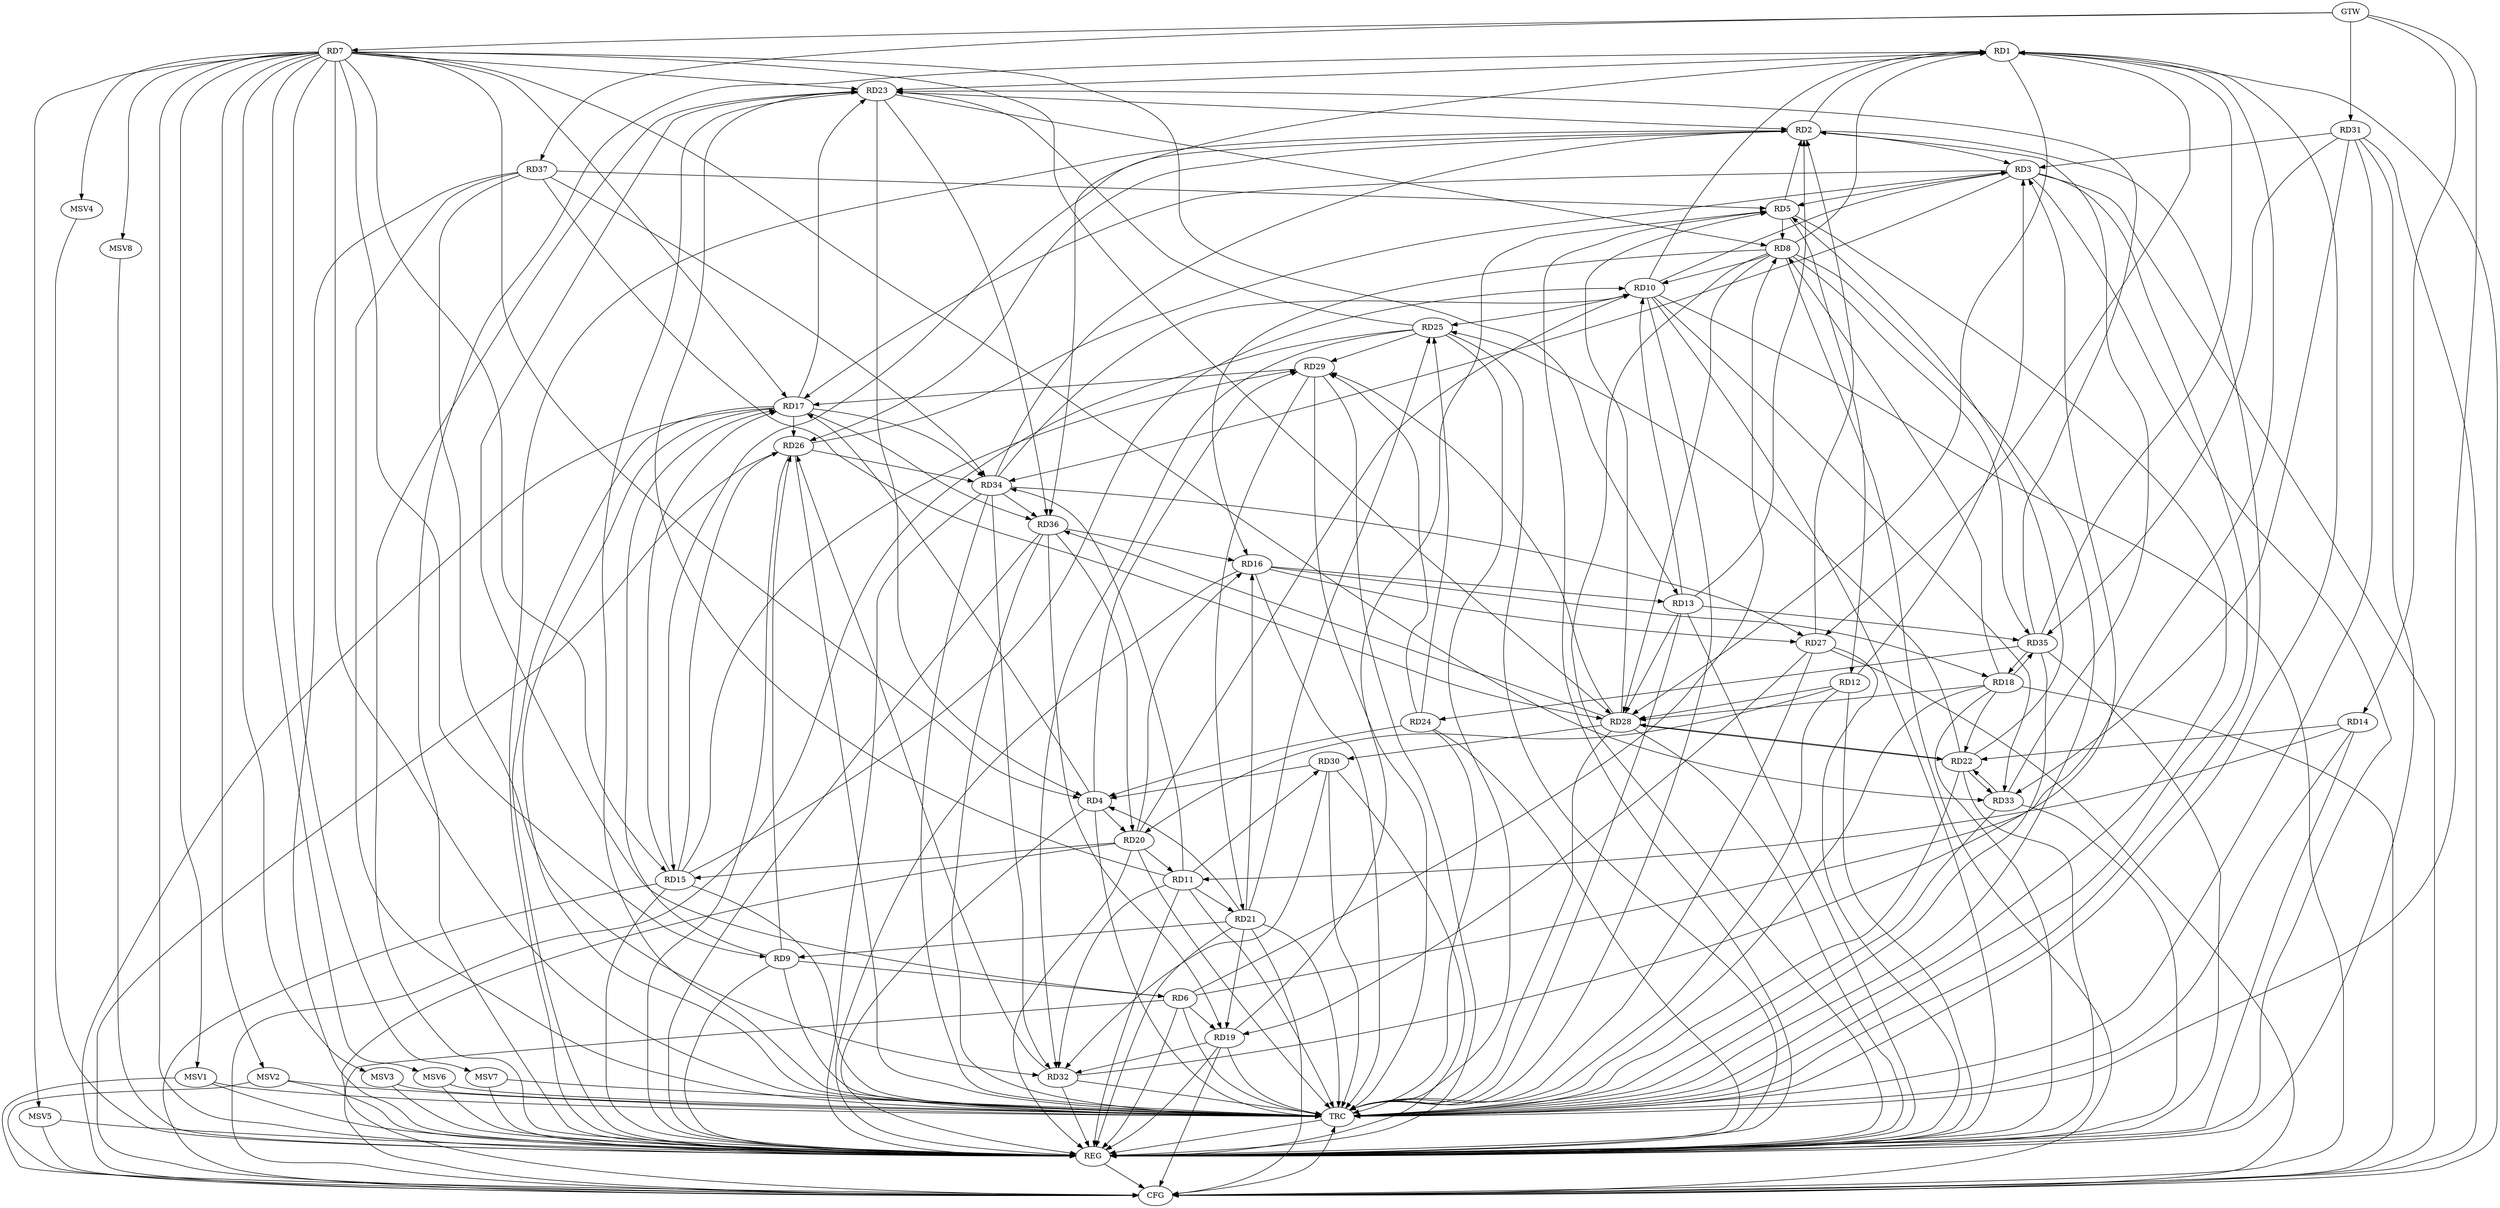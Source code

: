 strict digraph G {
  RD1 [ label="RD1" ];
  RD2 [ label="RD2" ];
  RD3 [ label="RD3" ];
  RD4 [ label="RD4" ];
  RD5 [ label="RD5" ];
  RD6 [ label="RD6" ];
  RD7 [ label="RD7" ];
  RD8 [ label="RD8" ];
  RD9 [ label="RD9" ];
  RD10 [ label="RD10" ];
  RD11 [ label="RD11" ];
  RD12 [ label="RD12" ];
  RD13 [ label="RD13" ];
  RD14 [ label="RD14" ];
  RD15 [ label="RD15" ];
  RD16 [ label="RD16" ];
  RD17 [ label="RD17" ];
  RD18 [ label="RD18" ];
  RD19 [ label="RD19" ];
  RD20 [ label="RD20" ];
  RD21 [ label="RD21" ];
  RD22 [ label="RD22" ];
  RD23 [ label="RD23" ];
  RD24 [ label="RD24" ];
  RD25 [ label="RD25" ];
  RD26 [ label="RD26" ];
  RD27 [ label="RD27" ];
  RD28 [ label="RD28" ];
  RD29 [ label="RD29" ];
  RD30 [ label="RD30" ];
  RD31 [ label="RD31" ];
  RD32 [ label="RD32" ];
  RD33 [ label="RD33" ];
  RD34 [ label="RD34" ];
  RD35 [ label="RD35" ];
  RD36 [ label="RD36" ];
  RD37 [ label="RD37" ];
  GTW [ label="GTW" ];
  REG [ label="REG" ];
  CFG [ label="CFG" ];
  TRC [ label="TRC" ];
  MSV1 [ label="MSV1" ];
  MSV2 [ label="MSV2" ];
  MSV3 [ label="MSV3" ];
  MSV4 [ label="MSV4" ];
  MSV5 [ label="MSV5" ];
  MSV6 [ label="MSV6" ];
  MSV7 [ label="MSV7" ];
  MSV8 [ label="MSV8" ];
  RD2 -> RD1;
  RD6 -> RD1;
  RD8 -> RD1;
  RD10 -> RD1;
  RD1 -> RD23;
  RD1 -> RD27;
  RD1 -> RD28;
  RD35 -> RD1;
  RD1 -> RD36;
  RD2 -> RD3;
  RD5 -> RD2;
  RD13 -> RD2;
  RD2 -> RD15;
  RD23 -> RD2;
  RD2 -> RD26;
  RD27 -> RD2;
  RD33 -> RD2;
  RD34 -> RD2;
  RD3 -> RD5;
  RD10 -> RD3;
  RD12 -> RD3;
  RD3 -> RD17;
  RD26 -> RD3;
  RD31 -> RD3;
  RD32 -> RD3;
  RD3 -> RD34;
  RD7 -> RD4;
  RD4 -> RD17;
  RD4 -> RD20;
  RD21 -> RD4;
  RD23 -> RD4;
  RD24 -> RD4;
  RD4 -> RD29;
  RD30 -> RD4;
  RD5 -> RD8;
  RD5 -> RD12;
  RD19 -> RD5;
  RD22 -> RD5;
  RD28 -> RD5;
  RD37 -> RD5;
  RD6 -> RD8;
  RD9 -> RD6;
  RD6 -> RD19;
  RD6 -> RD23;
  RD7 -> RD9;
  RD7 -> RD13;
  RD7 -> RD15;
  RD7 -> RD17;
  RD7 -> RD23;
  RD7 -> RD28;
  RD7 -> RD33;
  RD8 -> RD10;
  RD8 -> RD16;
  RD18 -> RD8;
  RD23 -> RD8;
  RD8 -> RD28;
  RD8 -> RD35;
  RD9 -> RD17;
  RD21 -> RD9;
  RD9 -> RD26;
  RD13 -> RD10;
  RD15 -> RD10;
  RD20 -> RD10;
  RD10 -> RD25;
  RD10 -> RD33;
  RD34 -> RD10;
  RD14 -> RD11;
  RD20 -> RD11;
  RD11 -> RD21;
  RD11 -> RD23;
  RD11 -> RD30;
  RD11 -> RD32;
  RD11 -> RD34;
  RD12 -> RD20;
  RD12 -> RD28;
  RD16 -> RD13;
  RD13 -> RD28;
  RD13 -> RD35;
  RD14 -> RD22;
  RD15 -> RD17;
  RD20 -> RD15;
  RD15 -> RD26;
  RD15 -> RD29;
  RD16 -> RD18;
  RD20 -> RD16;
  RD21 -> RD16;
  RD16 -> RD27;
  RD36 -> RD16;
  RD17 -> RD23;
  RD17 -> RD26;
  RD29 -> RD17;
  RD17 -> RD34;
  RD17 -> RD36;
  RD18 -> RD22;
  RD18 -> RD28;
  RD18 -> RD35;
  RD35 -> RD18;
  RD21 -> RD19;
  RD27 -> RD19;
  RD19 -> RD32;
  RD36 -> RD19;
  RD36 -> RD20;
  RD21 -> RD25;
  RD29 -> RD21;
  RD22 -> RD25;
  RD22 -> RD28;
  RD28 -> RD22;
  RD22 -> RD33;
  RD33 -> RD22;
  RD25 -> RD23;
  RD35 -> RD23;
  RD23 -> RD36;
  RD24 -> RD25;
  RD24 -> RD29;
  RD35 -> RD24;
  RD25 -> RD29;
  RD25 -> RD32;
  RD32 -> RD26;
  RD26 -> RD34;
  RD34 -> RD27;
  RD28 -> RD29;
  RD28 -> RD30;
  RD28 -> RD36;
  RD37 -> RD28;
  RD30 -> RD32;
  RD31 -> RD33;
  RD31 -> RD35;
  RD34 -> RD32;
  RD37 -> RD32;
  RD34 -> RD36;
  RD37 -> RD34;
  GTW -> RD7;
  GTW -> RD14;
  GTW -> RD31;
  GTW -> RD37;
  RD1 -> REG;
  RD2 -> REG;
  RD3 -> REG;
  RD4 -> REG;
  RD5 -> REG;
  RD6 -> REG;
  RD7 -> REG;
  RD8 -> REG;
  RD9 -> REG;
  RD10 -> REG;
  RD11 -> REG;
  RD12 -> REG;
  RD13 -> REG;
  RD14 -> REG;
  RD15 -> REG;
  RD16 -> REG;
  RD17 -> REG;
  RD18 -> REG;
  RD19 -> REG;
  RD20 -> REG;
  RD21 -> REG;
  RD22 -> REG;
  RD23 -> REG;
  RD24 -> REG;
  RD25 -> REG;
  RD26 -> REG;
  RD27 -> REG;
  RD28 -> REG;
  RD29 -> REG;
  RD30 -> REG;
  RD31 -> REG;
  RD32 -> REG;
  RD33 -> REG;
  RD34 -> REG;
  RD35 -> REG;
  RD36 -> REG;
  RD37 -> REG;
  RD18 -> CFG;
  RD19 -> CFG;
  RD10 -> CFG;
  RD8 -> CFG;
  RD25 -> CFG;
  RD15 -> CFG;
  RD1 -> CFG;
  RD3 -> CFG;
  RD31 -> CFG;
  RD20 -> CFG;
  RD26 -> CFG;
  RD27 -> CFG;
  RD21 -> CFG;
  RD17 -> CFG;
  RD6 -> CFG;
  REG -> CFG;
  RD1 -> TRC;
  RD2 -> TRC;
  RD3 -> TRC;
  RD4 -> TRC;
  RD5 -> TRC;
  RD6 -> TRC;
  RD7 -> TRC;
  RD8 -> TRC;
  RD9 -> TRC;
  RD10 -> TRC;
  RD11 -> TRC;
  RD12 -> TRC;
  RD13 -> TRC;
  RD14 -> TRC;
  RD15 -> TRC;
  RD16 -> TRC;
  RD17 -> TRC;
  RD18 -> TRC;
  RD19 -> TRC;
  RD20 -> TRC;
  RD21 -> TRC;
  RD22 -> TRC;
  RD23 -> TRC;
  RD24 -> TRC;
  RD25 -> TRC;
  RD26 -> TRC;
  RD27 -> TRC;
  RD28 -> TRC;
  RD29 -> TRC;
  RD30 -> TRC;
  RD31 -> TRC;
  RD32 -> TRC;
  RD33 -> TRC;
  RD34 -> TRC;
  RD35 -> TRC;
  RD36 -> TRC;
  RD37 -> TRC;
  GTW -> TRC;
  CFG -> TRC;
  TRC -> REG;
  RD7 -> MSV1;
  MSV1 -> REG;
  MSV1 -> TRC;
  MSV1 -> CFG;
  RD7 -> MSV2;
  MSV2 -> REG;
  MSV2 -> TRC;
  MSV2 -> CFG;
  RD7 -> MSV3;
  MSV3 -> REG;
  MSV3 -> TRC;
  RD7 -> MSV4;
  MSV4 -> REG;
  RD7 -> MSV5;
  MSV5 -> REG;
  MSV5 -> CFG;
  RD7 -> MSV6;
  RD7 -> MSV7;
  RD7 -> MSV8;
  MSV6 -> REG;
  MSV6 -> TRC;
  MSV7 -> REG;
  MSV7 -> TRC;
  MSV8 -> REG;
}
